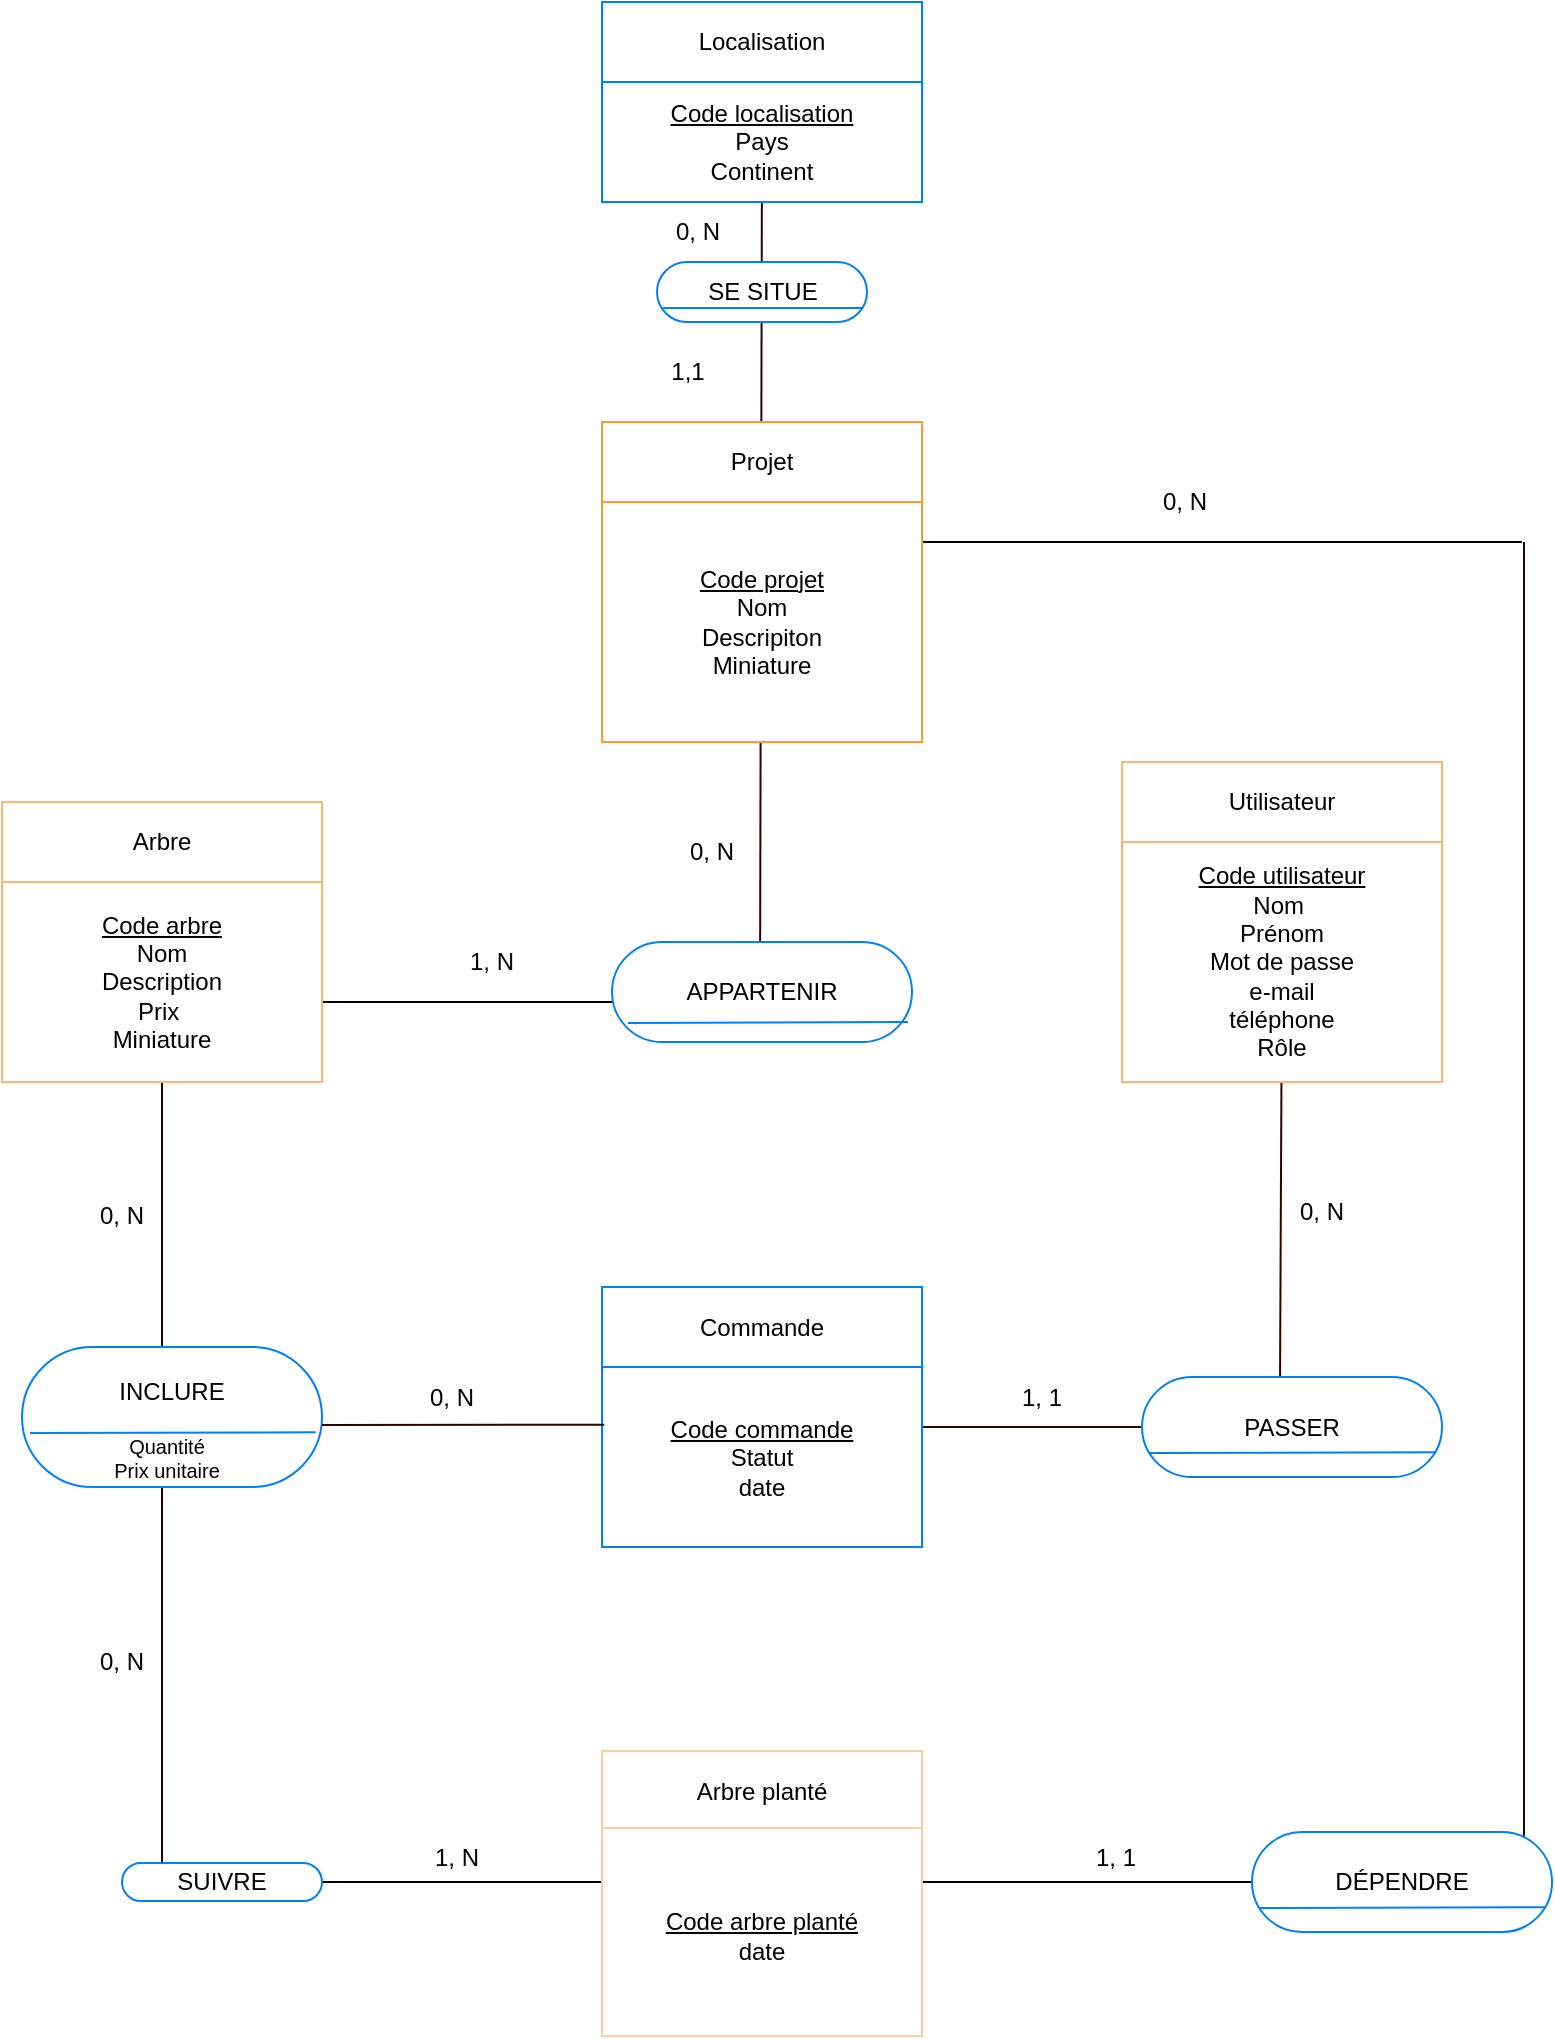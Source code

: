 <mxfile version="12.2.4" pages="1"><diagram id="wuAP7OVj4DSlteB5lkao" name="Page-1"><mxGraphModel dx="1806" dy="1083" grid="1" gridSize="10" guides="1" tooltips="1" connect="1" arrows="1" fold="1" page="1" pageScale="1" pageWidth="827" pageHeight="1169" math="0" shadow="0"><root><mxCell id="0"/><mxCell id="1" parent="0"/><mxCell id="120" value="" style="endArrow=none;html=1;strokeColor=#330000;labelBorderColor=#330000;" parent="1" edge="1"><mxGeometry width="50" height="50" relative="1" as="geometry"><mxPoint x="791" y="1000" as="sourcePoint"/><mxPoint x="791" y="330.0" as="targetPoint"/></mxGeometry></mxCell><mxCell id="102" value="" style="endArrow=none;html=1;strokeColor=#330000;labelBorderColor=#330000;" parent="1" target="41" edge="1"><mxGeometry width="50" height="50" relative="1" as="geometry"><mxPoint x="409" y="560" as="sourcePoint"/><mxPoint x="409" y="380" as="targetPoint"/></mxGeometry></mxCell><mxCell id="119" value="" style="endArrow=none;html=1;" parent="1" edge="1"><mxGeometry width="50" height="50" relative="1" as="geometry"><mxPoint x="790" y="330.0" as="sourcePoint"/><mxPoint x="440" y="330.0" as="targetPoint"/></mxGeometry></mxCell><mxCell id="110" value="" style="endArrow=none;html=1;" parent="1" edge="1"><mxGeometry width="50" height="50" relative="1" as="geometry"><mxPoint x="110" y="1000" as="sourcePoint"/><mxPoint x="790" y="1000" as="targetPoint"/></mxGeometry></mxCell><mxCell id="101" value="" style="endArrow=none;html=1;" parent="1" edge="1"><mxGeometry width="50" height="50" relative="1" as="geometry"><mxPoint x="410" y="560" as="sourcePoint"/><mxPoint x="60" y="560" as="targetPoint"/></mxGeometry></mxCell><mxCell id="28" value="" style="endArrow=none;html=1;strokeColor=#330000;labelBorderColor=#330000;exitX=0.5;exitY=0.333;exitDx=0;exitDy=0;exitPerimeter=0;" parent="1" source="25" edge="1"><mxGeometry width="50" height="50" relative="1" as="geometry"><mxPoint x="470" y="772.5" as="sourcePoint"/><mxPoint x="670" y="772.5" as="targetPoint"/></mxGeometry></mxCell><mxCell id="35" value="" style="endArrow=none;html=1;strokeColor=#330000;labelBorderColor=#330000;exitX=0.46;exitY=0.1;exitDx=0;exitDy=0;exitPerimeter=0;" parent="1" source="29" target="10" edge="1"><mxGeometry width="50" height="50" relative="1" as="geometry"><mxPoint x="669" y="754" as="sourcePoint"/><mxPoint x="669" y="660" as="targetPoint"/></mxGeometry></mxCell><mxCell id="34" value="" style="endArrow=none;html=1;strokeColor=#330000;labelBorderColor=#330000;" parent="1" target="8" edge="1"><mxGeometry width="50" height="50" relative="1" as="geometry"><mxPoint x="110" y="1000" as="sourcePoint"/><mxPoint x="230" y="754" as="targetPoint"/></mxGeometry></mxCell><mxCell id="7" value="Arbre" style="rounded=0;whiteSpace=wrap;html=1;strokeColor=#FFB570;" parent="1" vertex="1"><mxGeometry x="30" y="460" width="160" height="40" as="geometry"/></mxCell><mxCell id="8" value="&lt;u&gt;Code arbre&lt;br&gt;&lt;/u&gt;Nom&lt;br&gt;Description&lt;br&gt;Prix&amp;nbsp;&lt;br&gt;Miniature" style="rounded=0;whiteSpace=wrap;html=1;strokeColor=#FFB570;" parent="1" vertex="1"><mxGeometry x="30" y="500" width="160" height="100" as="geometry"/></mxCell><mxCell id="9" value="Utilisateur" style="rounded=0;whiteSpace=wrap;html=1;strokeColor=#FFB570;" parent="1" vertex="1"><mxGeometry x="590" y="440" width="160" height="40" as="geometry"/></mxCell><mxCell id="10" value="&lt;u&gt;Code utilisateur&lt;br&gt;&lt;/u&gt;Nom&amp;nbsp;&lt;br&gt;Prénom&lt;br&gt;Mot de passe&lt;br&gt;e-mail&lt;br&gt;téléphone&lt;br&gt;Rôle" style="rounded=0;whiteSpace=wrap;html=1;strokeColor=#FFB570;" parent="1" vertex="1"><mxGeometry x="590" y="480" width="160" height="120" as="geometry"/></mxCell><mxCell id="25" value="&lt;u&gt;Code commande&lt;br&gt;&lt;/u&gt;Statut&lt;br&gt;date&lt;br&gt;" style="rounded=0;whiteSpace=wrap;html=1;strokeColor=#007FFF;" parent="1" vertex="1"><mxGeometry x="330" y="742.5" width="160" height="90" as="geometry"/></mxCell><mxCell id="26" value="Commande" style="rounded=0;whiteSpace=wrap;html=1;strokeColor=#007FFF;" parent="1" vertex="1"><mxGeometry x="330" y="702.5" width="160" height="40" as="geometry"/></mxCell><mxCell id="29" value="PASSER" style="rounded=1;whiteSpace=wrap;html=1;arcSize=50;strokeColor=#007FFF;" parent="1" vertex="1"><mxGeometry x="600" y="747.5" width="150" height="50" as="geometry"/></mxCell><mxCell id="30" value="" style="endArrow=none;html=1;strokeColor=#007FFF;entryX=0.979;entryY=0.753;entryDx=0;entryDy=0;entryPerimeter=0;" parent="1" target="29" edge="1"><mxGeometry width="50" height="50" relative="1" as="geometry"><mxPoint x="604" y="785.5" as="sourcePoint"/><mxPoint x="734" y="785.5" as="targetPoint"/></mxGeometry></mxCell><mxCell id="31" value="INCLURE" style="rounded=1;whiteSpace=wrap;html=1;arcSize=50;strokeColor=#007FFF;labelPosition=center;verticalLabelPosition=top;align=center;verticalAlign=bottom;spacing=0;spacingTop=0;spacingBottom=-29;" parent="1" vertex="1"><mxGeometry x="40" y="732.5" width="150" height="70" as="geometry"/></mxCell><mxCell id="33" value="" style="endArrow=none;html=1;strokeColor=#330000;labelBorderColor=#330000;entryX=0.007;entryY=0.321;entryDx=0;entryDy=0;entryPerimeter=0;" parent="1" target="25" edge="1"><mxGeometry width="50" height="50" relative="1" as="geometry"><mxPoint x="190" y="771.5" as="sourcePoint"/><mxPoint x="220" y="692.5" as="targetPoint"/><Array as="points"/></mxGeometry></mxCell><mxCell id="36" value="1, 1" style="rounded=0;whiteSpace=wrap;html=1;labelBorderColor=none;strokeColor=none;fillColor=none;" parent="1" vertex="1"><mxGeometry x="515" y="747.5" width="70" height="20" as="geometry"/></mxCell><mxCell id="37" value="0, N" style="rounded=0;whiteSpace=wrap;html=1;labelBorderColor=none;strokeColor=none;fillColor=none;" parent="1" vertex="1"><mxGeometry x="630" y="634.5" width="120" height="60" as="geometry"/></mxCell><mxCell id="38" value="0, N" style="rounded=0;whiteSpace=wrap;html=1;labelBorderColor=none;strokeColor=none;fillColor=none;" parent="1" vertex="1"><mxGeometry x="30" y="637" width="120" height="60" as="geometry"/></mxCell><mxCell id="39" value="0, N" style="rounded=0;whiteSpace=wrap;html=1;labelBorderColor=none;strokeColor=none;fillColor=none;" parent="1" vertex="1"><mxGeometry x="240" y="747.5" width="30" height="20" as="geometry"/></mxCell><mxCell id="40" value="Localisation" style="rounded=0;whiteSpace=wrap;html=1;strokeColor=#007FFF;" parent="1" vertex="1"><mxGeometry x="330" y="60" width="160" height="40" as="geometry"/></mxCell><mxCell id="41" value="&lt;u&gt;Code localisation&lt;br&gt;&lt;/u&gt;Pays&lt;br&gt;Continent" style="rounded=0;whiteSpace=wrap;html=1;strokeColor=#007FFF;" parent="1" vertex="1"><mxGeometry x="330" y="100" width="160" height="60" as="geometry"/></mxCell><mxCell id="76" value="" style="endArrow=none;html=1;strokeColor=#007FFF;entryX=0.979;entryY=0.753;entryDx=0;entryDy=0;entryPerimeter=0;" parent="1" edge="1"><mxGeometry width="50" height="50" relative="1" as="geometry"><mxPoint x="44" y="775.5" as="sourcePoint"/><mxPoint x="186.85" y="775.15" as="targetPoint"/></mxGeometry></mxCell><mxCell id="85" value="Quantité&lt;br style=&quot;font-size: 10px;&quot;&gt;Prix unitaire" style="rounded=0;whiteSpace=wrap;html=1;strokeColor=none;fillColor=none;fontSize=10;" parent="1" vertex="1"><mxGeometry x="65" y="772.5" width="95" height="30" as="geometry"/></mxCell><mxCell id="87" value="Arbre planté" style="rounded=0;whiteSpace=wrap;html=1;strokeColor=#FFCE9F;" parent="1" vertex="1"><mxGeometry x="330" y="934.5" width="160" height="40" as="geometry"/></mxCell><mxCell id="88" value="&lt;u&gt;Code arbre planté&lt;br&gt;&lt;/u&gt;date" style="rounded=0;whiteSpace=wrap;html=1;strokeColor=#FFCE9F;spacing=0;spacingBottom=-4;" parent="1" vertex="1"><mxGeometry x="330" y="973" width="160" height="104" as="geometry"/></mxCell><mxCell id="90" value="" style="endArrow=none;html=1;strokeColor=#007FFF;exitX=0.027;exitY=0.731;exitDx=0;exitDy=0;exitPerimeter=0;entryX=0.983;entryY=0.737;entryDx=0;entryDy=0;entryPerimeter=0;" parent="1" source="91" target="91" edge="1"><mxGeometry width="50" height="50" relative="1" as="geometry"><mxPoint x="344" y="1053.36" as="sourcePoint"/><mxPoint x="435" y="1054" as="targetPoint"/></mxGeometry></mxCell><mxCell id="94" value="1, N" style="rounded=0;whiteSpace=wrap;html=1;labelBorderColor=none;strokeColor=none;fillColor=none;" parent="1" vertex="1"><mxGeometry x="240" y="983" width="35" height="9" as="geometry"/></mxCell><mxCell id="95" value="0, N" style="rounded=0;whiteSpace=wrap;html=1;labelBorderColor=none;strokeColor=none;fillColor=none;" parent="1" vertex="1"><mxGeometry x="55" y="880" width="70" height="20" as="geometry"/></mxCell><mxCell id="99" value="SE SITUE" style="rounded=1;whiteSpace=wrap;html=1;arcSize=50;strokeColor=#007FFF;" parent="1" vertex="1"><mxGeometry x="357.5" y="190" width="105" height="30" as="geometry"/></mxCell><mxCell id="100" value="" style="endArrow=none;html=1;strokeColor=#007FFF;" parent="1" edge="1"><mxGeometry width="50" height="50" relative="1" as="geometry"><mxPoint x="360.5" y="213" as="sourcePoint"/><mxPoint x="460.5" y="213" as="targetPoint"/></mxGeometry></mxCell><mxCell id="105" value="APPARTENIR" style="rounded=1;whiteSpace=wrap;html=1;arcSize=50;strokeColor=#007FFF;" parent="1" vertex="1"><mxGeometry x="335" y="530" width="150" height="50" as="geometry"/></mxCell><mxCell id="106" value="1, N" style="rounded=0;whiteSpace=wrap;html=1;labelBorderColor=none;strokeColor=none;fillColor=none;" parent="1" vertex="1"><mxGeometry x="260" y="530" width="30" height="20" as="geometry"/></mxCell><mxCell id="107" value="0, N" style="rounded=0;whiteSpace=wrap;html=1;labelBorderColor=none;strokeColor=none;fillColor=none;" parent="1" vertex="1"><mxGeometry x="370" y="475" width="30" height="20" as="geometry"/></mxCell><mxCell id="108" value="1,1" style="rounded=0;whiteSpace=wrap;html=1;labelBorderColor=none;strokeColor=none;fillColor=none;" parent="1" vertex="1"><mxGeometry x="358" y="235" width="30" height="20" as="geometry"/></mxCell><mxCell id="109" value="0, N" style="rounded=0;whiteSpace=wrap;html=1;labelBorderColor=none;strokeColor=none;fillColor=none;" parent="1" vertex="1"><mxGeometry x="363" y="165" width="30" height="20" as="geometry"/></mxCell><mxCell id="104" value="" style="endArrow=none;html=1;entryX=1;entryY=0.75;entryDx=0;entryDy=0;strokeColor=#007FFF;" parent="1" edge="1"><mxGeometry width="50" height="50" relative="1" as="geometry"><mxPoint x="343" y="570.5" as="sourcePoint"/><mxPoint x="483" y="570" as="targetPoint"/></mxGeometry></mxCell><mxCell id="111" value="DÉPENDRE" style="rounded=1;whiteSpace=wrap;html=1;arcSize=50;strokeColor=#007FFF;" parent="1" vertex="1"><mxGeometry x="655" y="975" width="150" height="50" as="geometry"/></mxCell><mxCell id="112" value="" style="endArrow=none;html=1;strokeColor=#007FFF;entryX=0.979;entryY=0.753;entryDx=0;entryDy=0;entryPerimeter=0;" parent="1" target="111" edge="1"><mxGeometry width="50" height="50" relative="1" as="geometry"><mxPoint x="659" y="1013" as="sourcePoint"/><mxPoint x="789" y="1013" as="targetPoint"/></mxGeometry></mxCell><mxCell id="114" value="1, 1" style="rounded=0;whiteSpace=wrap;html=1;labelBorderColor=none;strokeColor=none;fillColor=none;" parent="1" vertex="1"><mxGeometry x="552" y="978" width="70" height="20" as="geometry"/></mxCell><mxCell id="115" value="0, N" style="rounded=0;whiteSpace=wrap;html=1;labelBorderColor=none;strokeColor=none;fillColor=none;" parent="1" vertex="1"><mxGeometry x="600" y="300" width="43" height="20" as="geometry"/></mxCell><mxCell id="91" value="SUIVRE" style="rounded=1;whiteSpace=wrap;html=1;arcSize=50;strokeColor=#007FFF;" parent="1" vertex="1"><mxGeometry x="90" y="990.5" width="100" height="19" as="geometry"/></mxCell><mxCell id="96" value="Projet" style="rounded=0;whiteSpace=wrap;html=1;strokeColor=#FF9933;" parent="1" vertex="1"><mxGeometry x="330" y="270" width="160" height="40" as="geometry"/></mxCell><mxCell id="97" value="&lt;u&gt;Code projet&lt;br&gt;&lt;/u&gt;Nom&lt;br&gt;Descripiton&lt;br&gt;Miniature" style="rounded=0;whiteSpace=wrap;html=1;strokeColor=#FF9933;" parent="1" vertex="1"><mxGeometry x="330" y="310" width="160" height="120" as="geometry"/></mxCell></root></mxGraphModel></diagram></mxfile>